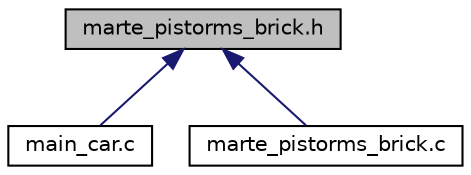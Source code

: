 digraph "marte_pistorms_brick.h"
{
  edge [fontname="Helvetica",fontsize="10",labelfontname="Helvetica",labelfontsize="10"];
  node [fontname="Helvetica",fontsize="10",shape=record];
  Node1 [label="marte_pistorms_brick.h",height=0.2,width=0.4,color="black", fillcolor="grey75", style="filled" fontcolor="black"];
  Node1 -> Node2 [dir="back",color="midnightblue",fontsize="10",style="solid",fontname="Helvetica"];
  Node2 [label="main_car.c",height=0.2,width=0.4,color="black", fillcolor="white", style="filled",URL="$main__car_8c.html",tooltip="Short example that control a robot car. "];
  Node1 -> Node3 [dir="back",color="midnightblue",fontsize="10",style="solid",fontname="Helvetica"];
  Node3 [label="marte_pistorms_brick.c",height=0.2,width=0.4,color="black", fillcolor="white", style="filled",URL="$marte__pistorms__brick_8c.html",tooltip="Driver for control the Touch of EV3 Sensor. "];
}
